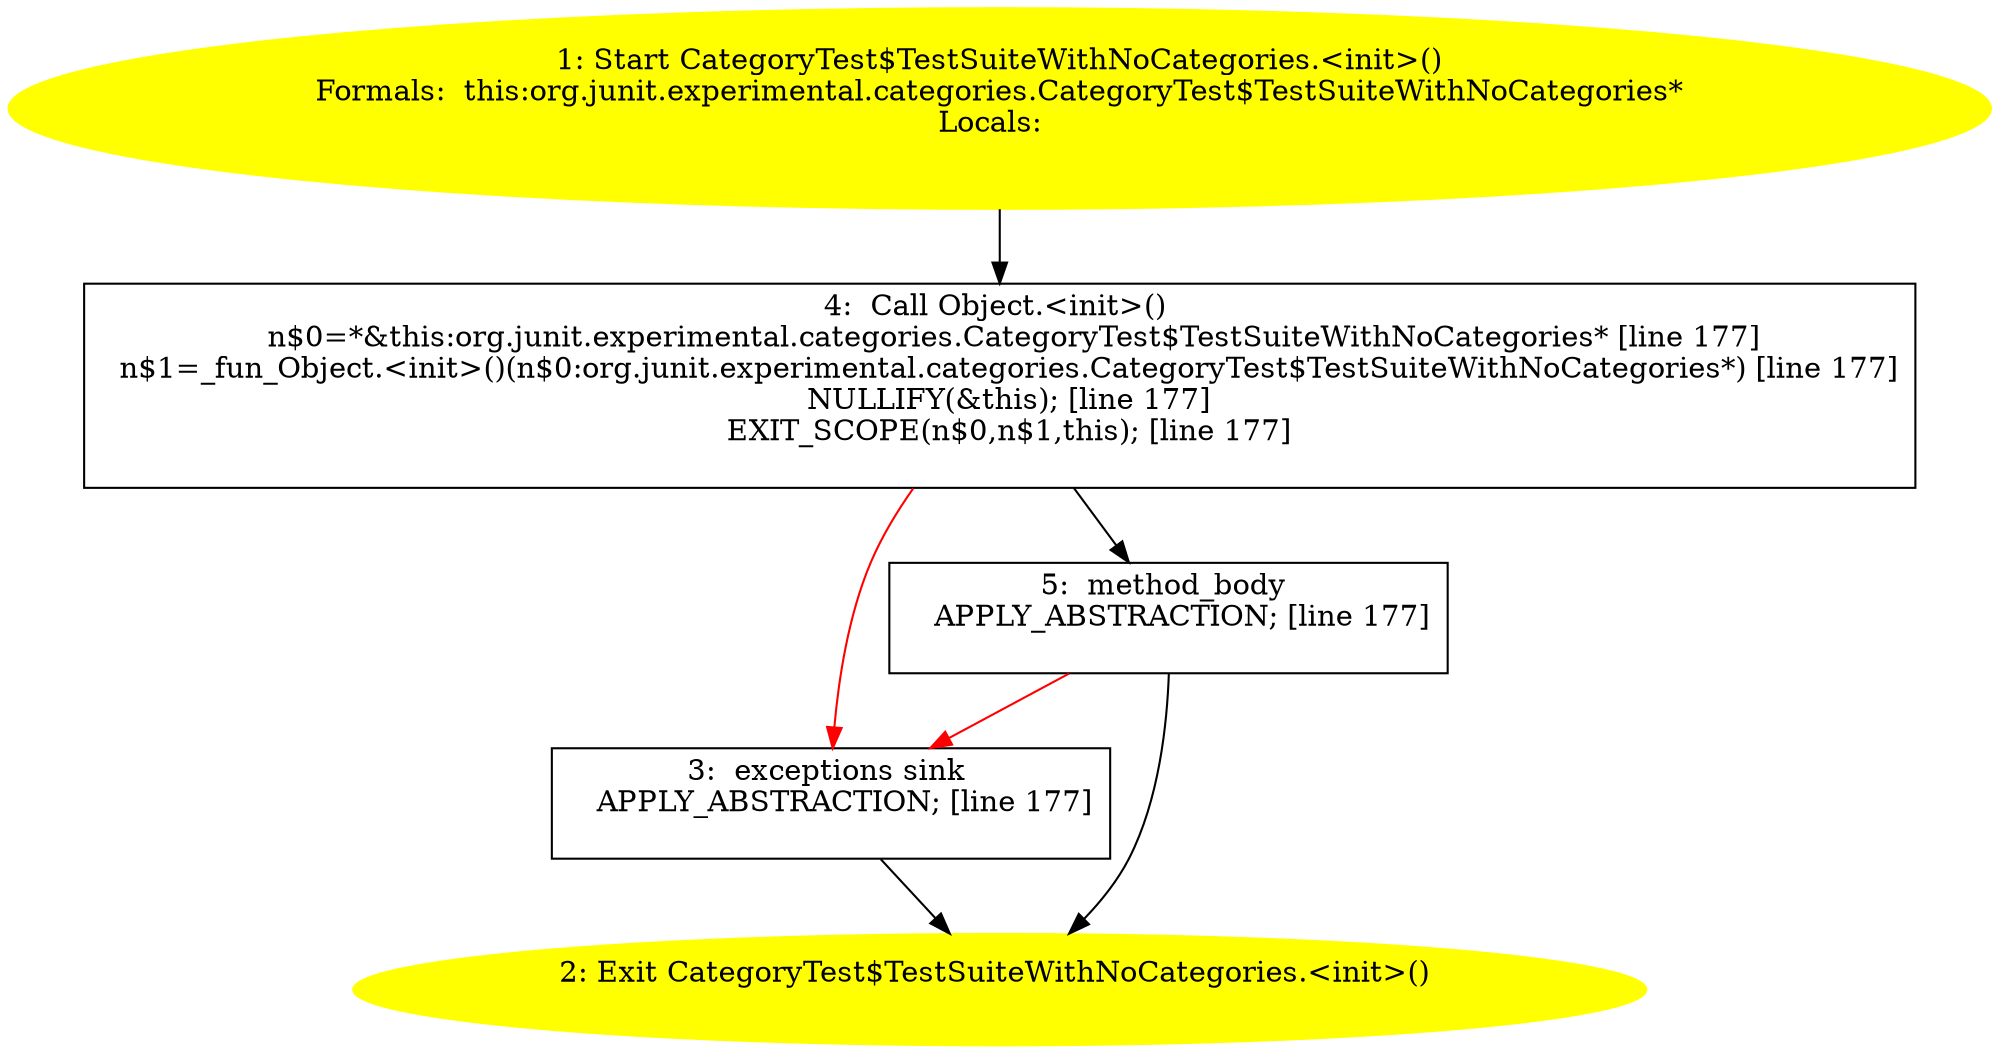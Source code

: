 /* @generated */
digraph cfg {
"org.junit.experimental.categories.CategoryTest$TestSuiteWithNoCategories.<init>().d07cc7294a5fa0c3f10ad11f62dd42fd_1" [label="1: Start CategoryTest$TestSuiteWithNoCategories.<init>()\nFormals:  this:org.junit.experimental.categories.CategoryTest$TestSuiteWithNoCategories*\nLocals:  \n  " color=yellow style=filled]
	

	 "org.junit.experimental.categories.CategoryTest$TestSuiteWithNoCategories.<init>().d07cc7294a5fa0c3f10ad11f62dd42fd_1" -> "org.junit.experimental.categories.CategoryTest$TestSuiteWithNoCategories.<init>().d07cc7294a5fa0c3f10ad11f62dd42fd_4" ;
"org.junit.experimental.categories.CategoryTest$TestSuiteWithNoCategories.<init>().d07cc7294a5fa0c3f10ad11f62dd42fd_2" [label="2: Exit CategoryTest$TestSuiteWithNoCategories.<init>() \n  " color=yellow style=filled]
	

"org.junit.experimental.categories.CategoryTest$TestSuiteWithNoCategories.<init>().d07cc7294a5fa0c3f10ad11f62dd42fd_3" [label="3:  exceptions sink \n   APPLY_ABSTRACTION; [line 177]\n " shape="box"]
	

	 "org.junit.experimental.categories.CategoryTest$TestSuiteWithNoCategories.<init>().d07cc7294a5fa0c3f10ad11f62dd42fd_3" -> "org.junit.experimental.categories.CategoryTest$TestSuiteWithNoCategories.<init>().d07cc7294a5fa0c3f10ad11f62dd42fd_2" ;
"org.junit.experimental.categories.CategoryTest$TestSuiteWithNoCategories.<init>().d07cc7294a5fa0c3f10ad11f62dd42fd_4" [label="4:  Call Object.<init>() \n   n$0=*&this:org.junit.experimental.categories.CategoryTest$TestSuiteWithNoCategories* [line 177]\n  n$1=_fun_Object.<init>()(n$0:org.junit.experimental.categories.CategoryTest$TestSuiteWithNoCategories*) [line 177]\n  NULLIFY(&this); [line 177]\n  EXIT_SCOPE(n$0,n$1,this); [line 177]\n " shape="box"]
	

	 "org.junit.experimental.categories.CategoryTest$TestSuiteWithNoCategories.<init>().d07cc7294a5fa0c3f10ad11f62dd42fd_4" -> "org.junit.experimental.categories.CategoryTest$TestSuiteWithNoCategories.<init>().d07cc7294a5fa0c3f10ad11f62dd42fd_5" ;
	 "org.junit.experimental.categories.CategoryTest$TestSuiteWithNoCategories.<init>().d07cc7294a5fa0c3f10ad11f62dd42fd_4" -> "org.junit.experimental.categories.CategoryTest$TestSuiteWithNoCategories.<init>().d07cc7294a5fa0c3f10ad11f62dd42fd_3" [color="red" ];
"org.junit.experimental.categories.CategoryTest$TestSuiteWithNoCategories.<init>().d07cc7294a5fa0c3f10ad11f62dd42fd_5" [label="5:  method_body \n   APPLY_ABSTRACTION; [line 177]\n " shape="box"]
	

	 "org.junit.experimental.categories.CategoryTest$TestSuiteWithNoCategories.<init>().d07cc7294a5fa0c3f10ad11f62dd42fd_5" -> "org.junit.experimental.categories.CategoryTest$TestSuiteWithNoCategories.<init>().d07cc7294a5fa0c3f10ad11f62dd42fd_2" ;
	 "org.junit.experimental.categories.CategoryTest$TestSuiteWithNoCategories.<init>().d07cc7294a5fa0c3f10ad11f62dd42fd_5" -> "org.junit.experimental.categories.CategoryTest$TestSuiteWithNoCategories.<init>().d07cc7294a5fa0c3f10ad11f62dd42fd_3" [color="red" ];
}

